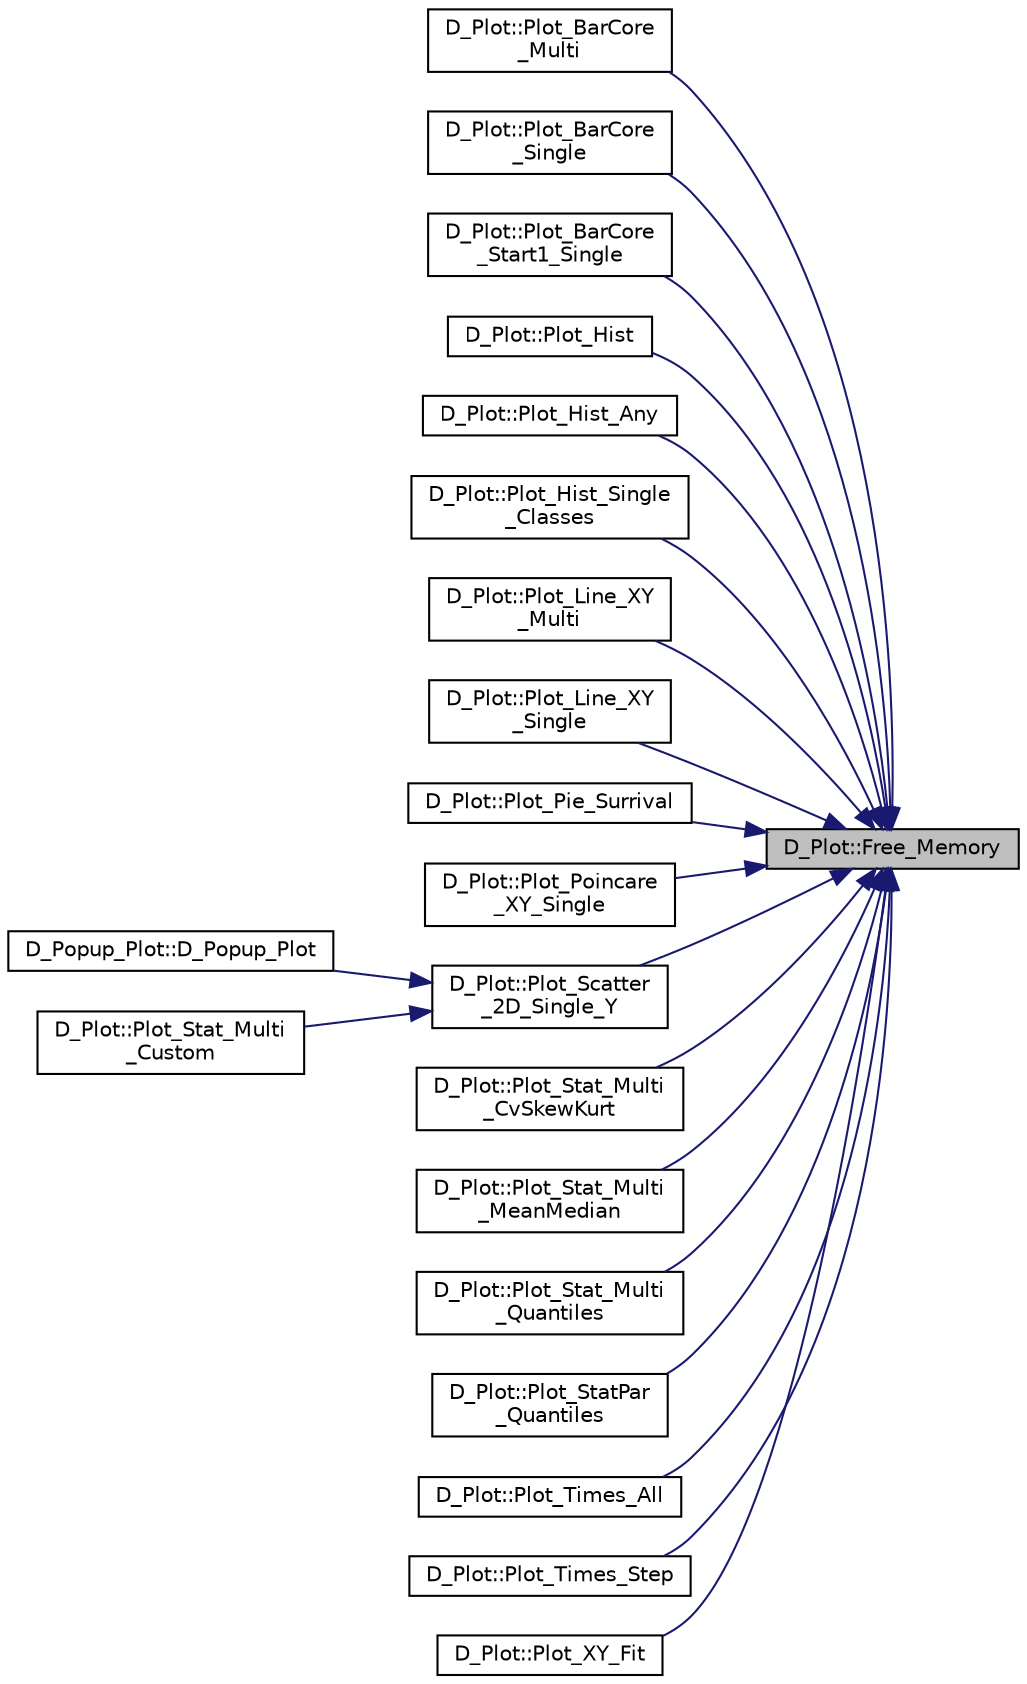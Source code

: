 digraph "D_Plot::Free_Memory"
{
 // LATEX_PDF_SIZE
  edge [fontname="Helvetica",fontsize="10",labelfontname="Helvetica",labelfontsize="10"];
  node [fontname="Helvetica",fontsize="10",shape=record];
  rankdir="RL";
  Node1 [label="D_Plot::Free_Memory",height=0.2,width=0.4,color="black", fillcolor="grey75", style="filled", fontcolor="black",tooltip=" "];
  Node1 -> Node2 [dir="back",color="midnightblue",fontsize="10",style="solid",fontname="Helvetica"];
  Node2 [label="D_Plot::Plot_BarCore\l_Multi",height=0.2,width=0.4,color="black", fillcolor="white", style="filled",URL="$class_d___plot.html#a8b039c078ea694be1703c6717afe9032",tooltip=" "];
  Node1 -> Node3 [dir="back",color="midnightblue",fontsize="10",style="solid",fontname="Helvetica"];
  Node3 [label="D_Plot::Plot_BarCore\l_Single",height=0.2,width=0.4,color="black", fillcolor="white", style="filled",URL="$class_d___plot.html#aabfeb80bb6d56fe7072de335175b1dcb",tooltip=" "];
  Node1 -> Node4 [dir="back",color="midnightblue",fontsize="10",style="solid",fontname="Helvetica"];
  Node4 [label="D_Plot::Plot_BarCore\l_Start1_Single",height=0.2,width=0.4,color="black", fillcolor="white", style="filled",URL="$class_d___plot.html#a17773bc59d5da675df205c6a18649e60",tooltip=" "];
  Node1 -> Node5 [dir="back",color="midnightblue",fontsize="10",style="solid",fontname="Helvetica"];
  Node5 [label="D_Plot::Plot_Hist",height=0.2,width=0.4,color="black", fillcolor="white", style="filled",URL="$class_d___plot.html#ac88ad368e4965243e4e10bc7f517e857",tooltip=" "];
  Node1 -> Node6 [dir="back",color="midnightblue",fontsize="10",style="solid",fontname="Helvetica"];
  Node6 [label="D_Plot::Plot_Hist_Any",height=0.2,width=0.4,color="black", fillcolor="white", style="filled",URL="$class_d___plot.html#a9232a9827324e5554a72bde6d9926fe9",tooltip=" "];
  Node1 -> Node7 [dir="back",color="midnightblue",fontsize="10",style="solid",fontname="Helvetica"];
  Node7 [label="D_Plot::Plot_Hist_Single\l_Classes",height=0.2,width=0.4,color="black", fillcolor="white", style="filled",URL="$class_d___plot.html#acadf464f62a5badd8275887e099d2009",tooltip=" "];
  Node1 -> Node8 [dir="back",color="midnightblue",fontsize="10",style="solid",fontname="Helvetica"];
  Node8 [label="D_Plot::Plot_Line_XY\l_Multi",height=0.2,width=0.4,color="black", fillcolor="white", style="filled",URL="$class_d___plot.html#a56014c3175fabb227bd2a1437755ecc9",tooltip=" "];
  Node1 -> Node9 [dir="back",color="midnightblue",fontsize="10",style="solid",fontname="Helvetica"];
  Node9 [label="D_Plot::Plot_Line_XY\l_Single",height=0.2,width=0.4,color="black", fillcolor="white", style="filled",URL="$class_d___plot.html#a31f2e78d8729ee7b6eb513351d62c256",tooltip=" "];
  Node1 -> Node10 [dir="back",color="midnightblue",fontsize="10",style="solid",fontname="Helvetica"];
  Node10 [label="D_Plot::Plot_Pie_Surrival",height=0.2,width=0.4,color="black", fillcolor="white", style="filled",URL="$class_d___plot.html#a0d243d577a0f4d801f1fe59ac061ecc5",tooltip=" "];
  Node1 -> Node11 [dir="back",color="midnightblue",fontsize="10",style="solid",fontname="Helvetica"];
  Node11 [label="D_Plot::Plot_Poincare\l_XY_Single",height=0.2,width=0.4,color="black", fillcolor="white", style="filled",URL="$class_d___plot.html#acb76f3b5804adfc6fb492fcf6e149625",tooltip=" "];
  Node1 -> Node12 [dir="back",color="midnightblue",fontsize="10",style="solid",fontname="Helvetica"];
  Node12 [label="D_Plot::Plot_Scatter\l_2D_Single_Y",height=0.2,width=0.4,color="black", fillcolor="white", style="filled",URL="$class_d___plot.html#aef8e20d17ba388d952eb8ddde07f9a48",tooltip=" "];
  Node12 -> Node13 [dir="back",color="midnightblue",fontsize="10",style="solid",fontname="Helvetica"];
  Node13 [label="D_Popup_Plot::D_Popup_Plot",height=0.2,width=0.4,color="black", fillcolor="white", style="filled",URL="$class_d___popup___plot.html#a66aa2d013d4d280e3dff7f9b84d4651b",tooltip=" "];
  Node12 -> Node14 [dir="back",color="midnightblue",fontsize="10",style="solid",fontname="Helvetica"];
  Node14 [label="D_Plot::Plot_Stat_Multi\l_Custom",height=0.2,width=0.4,color="black", fillcolor="white", style="filled",URL="$class_d___plot.html#a21a34050fd4a67235e4f197b30e9135b",tooltip=" "];
  Node1 -> Node15 [dir="back",color="midnightblue",fontsize="10",style="solid",fontname="Helvetica"];
  Node15 [label="D_Plot::Plot_Stat_Multi\l_CvSkewKurt",height=0.2,width=0.4,color="black", fillcolor="white", style="filled",URL="$class_d___plot.html#acc727b8d0e8d83ed34a3e1d7bfcd506d",tooltip=" "];
  Node1 -> Node16 [dir="back",color="midnightblue",fontsize="10",style="solid",fontname="Helvetica"];
  Node16 [label="D_Plot::Plot_Stat_Multi\l_MeanMedian",height=0.2,width=0.4,color="black", fillcolor="white", style="filled",URL="$class_d___plot.html#a24ba57ffbf4ad3622c41accfa0155e4b",tooltip=" "];
  Node1 -> Node17 [dir="back",color="midnightblue",fontsize="10",style="solid",fontname="Helvetica"];
  Node17 [label="D_Plot::Plot_Stat_Multi\l_Quantiles",height=0.2,width=0.4,color="black", fillcolor="white", style="filled",URL="$class_d___plot.html#af42b1bf0067f3f4c5d3b03e82e216b26",tooltip=" "];
  Node1 -> Node18 [dir="back",color="midnightblue",fontsize="10",style="solid",fontname="Helvetica"];
  Node18 [label="D_Plot::Plot_StatPar\l_Quantiles",height=0.2,width=0.4,color="black", fillcolor="white", style="filled",URL="$class_d___plot.html#ab59770cfb5871c318f98844101d42c86",tooltip=" "];
  Node1 -> Node19 [dir="back",color="midnightblue",fontsize="10",style="solid",fontname="Helvetica"];
  Node19 [label="D_Plot::Plot_Times_All",height=0.2,width=0.4,color="black", fillcolor="white", style="filled",URL="$class_d___plot.html#a92f6129ec3446d1f884d33f7e761311f",tooltip=" "];
  Node1 -> Node20 [dir="back",color="midnightblue",fontsize="10",style="solid",fontname="Helvetica"];
  Node20 [label="D_Plot::Plot_Times_Step",height=0.2,width=0.4,color="black", fillcolor="white", style="filled",URL="$class_d___plot.html#a8e1e3262fe0aac77fa94e1fd05929aad",tooltip=" "];
  Node1 -> Node21 [dir="back",color="midnightblue",fontsize="10",style="solid",fontname="Helvetica"];
  Node21 [label="D_Plot::Plot_XY_Fit",height=0.2,width=0.4,color="black", fillcolor="white", style="filled",URL="$class_d___plot.html#a9707e731f4733561fbc843ec40c595f1",tooltip=" "];
}
